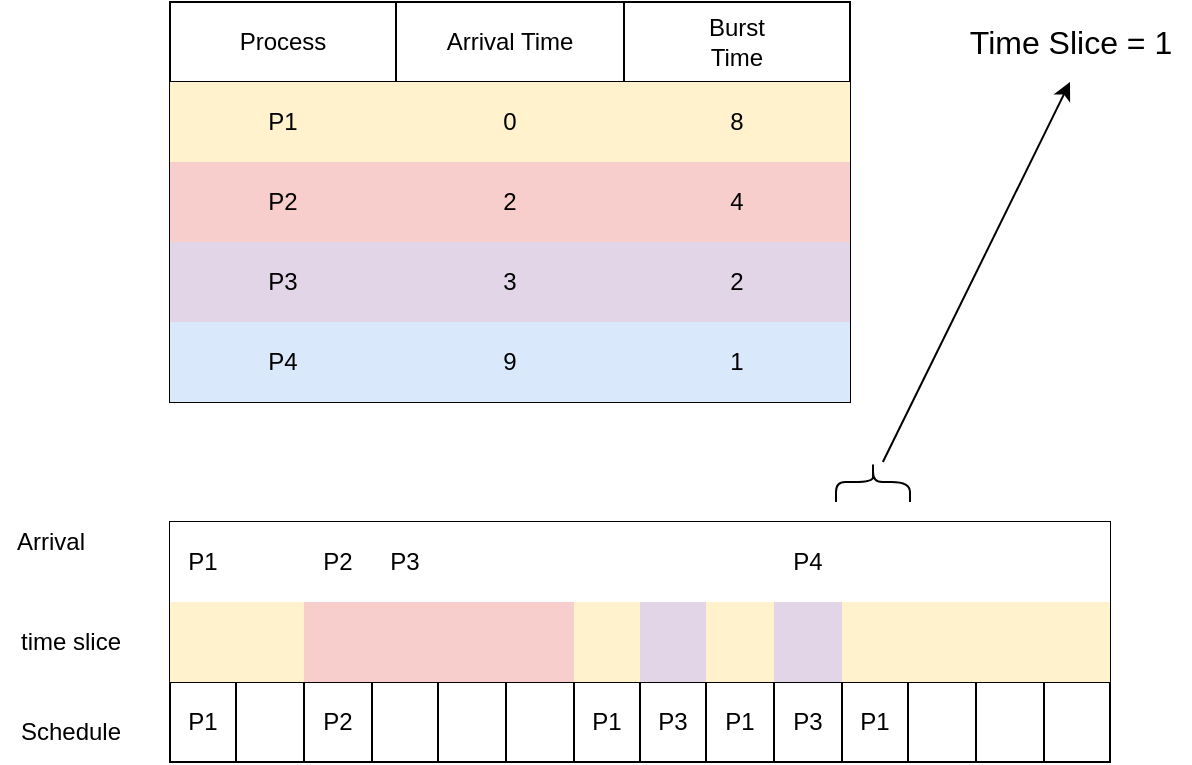 <mxfile version="13.5.4" type="github">
  <diagram id="zdbUkcseA9FGFkvUiTzm" name="Page-1">
    <mxGraphModel dx="746" dy="971" grid="1" gridSize="10" guides="1" tooltips="1" connect="1" arrows="1" fold="1" page="1" pageScale="1" pageWidth="827" pageHeight="1169" math="0" shadow="0">
      <root>
        <mxCell id="0" />
        <mxCell id="1" parent="0" />
        <mxCell id="i4WKR2zMAyOPkdTVrXTG-1" value="" style="shape=table;html=1;whiteSpace=wrap;startSize=0;container=1;collapsible=0;childLayout=tableLayout;" vertex="1" parent="1">
          <mxGeometry x="190" y="220" width="340" height="200" as="geometry" />
        </mxCell>
        <mxCell id="i4WKR2zMAyOPkdTVrXTG-2" value="" style="shape=partialRectangle;html=1;whiteSpace=wrap;collapsible=0;dropTarget=0;pointerEvents=0;fillColor=none;top=0;left=0;bottom=0;right=0;points=[[0,0.5],[1,0.5]];portConstraint=eastwest;" vertex="1" parent="i4WKR2zMAyOPkdTVrXTG-1">
          <mxGeometry width="340" height="40" as="geometry" />
        </mxCell>
        <mxCell id="i4WKR2zMAyOPkdTVrXTG-3" value="Process" style="shape=partialRectangle;html=1;whiteSpace=wrap;connectable=0;overflow=hidden;fillColor=none;top=0;left=0;bottom=0;right=0;" vertex="1" parent="i4WKR2zMAyOPkdTVrXTG-2">
          <mxGeometry width="113" height="40" as="geometry" />
        </mxCell>
        <mxCell id="i4WKR2zMAyOPkdTVrXTG-4" value="Arrival Time" style="shape=partialRectangle;html=1;whiteSpace=wrap;connectable=0;overflow=hidden;fillColor=none;top=0;left=0;bottom=0;right=0;" vertex="1" parent="i4WKR2zMAyOPkdTVrXTG-2">
          <mxGeometry x="113" width="114" height="40" as="geometry" />
        </mxCell>
        <mxCell id="i4WKR2zMAyOPkdTVrXTG-5" value="Burst&lt;br&gt;Time" style="shape=partialRectangle;html=1;whiteSpace=wrap;connectable=0;overflow=hidden;fillColor=none;top=0;left=0;bottom=0;right=0;" vertex="1" parent="i4WKR2zMAyOPkdTVrXTG-2">
          <mxGeometry x="227" width="113" height="40" as="geometry" />
        </mxCell>
        <mxCell id="i4WKR2zMAyOPkdTVrXTG-6" value="" style="shape=partialRectangle;html=1;whiteSpace=wrap;collapsible=0;dropTarget=0;pointerEvents=0;fillColor=none;top=0;left=0;bottom=0;right=0;points=[[0,0.5],[1,0.5]];portConstraint=eastwest;" vertex="1" parent="i4WKR2zMAyOPkdTVrXTG-1">
          <mxGeometry y="40" width="340" height="40" as="geometry" />
        </mxCell>
        <mxCell id="i4WKR2zMAyOPkdTVrXTG-7" value="P1" style="shape=partialRectangle;html=1;whiteSpace=wrap;connectable=0;overflow=hidden;fillColor=#fff2cc;top=0;left=0;bottom=0;right=0;strokeColor=#d6b656;" vertex="1" parent="i4WKR2zMAyOPkdTVrXTG-6">
          <mxGeometry width="113" height="40" as="geometry" />
        </mxCell>
        <mxCell id="i4WKR2zMAyOPkdTVrXTG-8" value="0" style="shape=partialRectangle;html=1;whiteSpace=wrap;connectable=0;overflow=hidden;fillColor=#fff2cc;top=0;left=0;bottom=0;right=0;strokeColor=#d6b656;" vertex="1" parent="i4WKR2zMAyOPkdTVrXTG-6">
          <mxGeometry x="113" width="114" height="40" as="geometry" />
        </mxCell>
        <mxCell id="i4WKR2zMAyOPkdTVrXTG-9" value="8" style="shape=partialRectangle;html=1;whiteSpace=wrap;connectable=0;overflow=hidden;fillColor=#fff2cc;top=0;left=0;bottom=0;right=0;strokeColor=#d6b656;" vertex="1" parent="i4WKR2zMAyOPkdTVrXTG-6">
          <mxGeometry x="227" width="113" height="40" as="geometry" />
        </mxCell>
        <mxCell id="i4WKR2zMAyOPkdTVrXTG-10" value="" style="shape=partialRectangle;html=1;whiteSpace=wrap;collapsible=0;dropTarget=0;pointerEvents=0;fillColor=none;top=0;left=0;bottom=0;right=0;points=[[0,0.5],[1,0.5]];portConstraint=eastwest;" vertex="1" parent="i4WKR2zMAyOPkdTVrXTG-1">
          <mxGeometry y="80" width="340" height="40" as="geometry" />
        </mxCell>
        <mxCell id="i4WKR2zMAyOPkdTVrXTG-11" value="P2" style="shape=partialRectangle;html=1;whiteSpace=wrap;connectable=0;overflow=hidden;fillColor=#f8cecc;top=0;left=0;bottom=0;right=0;strokeColor=#b85450;" vertex="1" parent="i4WKR2zMAyOPkdTVrXTG-10">
          <mxGeometry width="113" height="40" as="geometry" />
        </mxCell>
        <mxCell id="i4WKR2zMAyOPkdTVrXTG-12" value="2" style="shape=partialRectangle;html=1;whiteSpace=wrap;connectable=0;overflow=hidden;fillColor=#f8cecc;top=0;left=0;bottom=0;right=0;strokeColor=#b85450;" vertex="1" parent="i4WKR2zMAyOPkdTVrXTG-10">
          <mxGeometry x="113" width="114" height="40" as="geometry" />
        </mxCell>
        <mxCell id="i4WKR2zMAyOPkdTVrXTG-13" value="4" style="shape=partialRectangle;html=1;whiteSpace=wrap;connectable=0;overflow=hidden;fillColor=#f8cecc;top=0;left=0;bottom=0;right=0;strokeColor=#b85450;" vertex="1" parent="i4WKR2zMAyOPkdTVrXTG-10">
          <mxGeometry x="227" width="113" height="40" as="geometry" />
        </mxCell>
        <mxCell id="i4WKR2zMAyOPkdTVrXTG-14" value="" style="shape=partialRectangle;html=1;whiteSpace=wrap;collapsible=0;dropTarget=0;pointerEvents=0;fillColor=none;top=0;left=0;bottom=0;right=0;points=[[0,0.5],[1,0.5]];portConstraint=eastwest;" vertex="1" parent="i4WKR2zMAyOPkdTVrXTG-1">
          <mxGeometry y="120" width="340" height="40" as="geometry" />
        </mxCell>
        <mxCell id="i4WKR2zMAyOPkdTVrXTG-15" value="P3" style="shape=partialRectangle;html=1;whiteSpace=wrap;connectable=0;overflow=hidden;fillColor=#e1d5e7;top=0;left=0;bottom=0;right=0;strokeColor=#9673a6;" vertex="1" parent="i4WKR2zMAyOPkdTVrXTG-14">
          <mxGeometry width="113" height="40" as="geometry" />
        </mxCell>
        <mxCell id="i4WKR2zMAyOPkdTVrXTG-16" value="3" style="shape=partialRectangle;html=1;whiteSpace=wrap;connectable=0;overflow=hidden;fillColor=#e1d5e7;top=0;left=0;bottom=0;right=0;strokeColor=#9673a6;" vertex="1" parent="i4WKR2zMAyOPkdTVrXTG-14">
          <mxGeometry x="113" width="114" height="40" as="geometry" />
        </mxCell>
        <mxCell id="i4WKR2zMAyOPkdTVrXTG-17" value="2" style="shape=partialRectangle;html=1;whiteSpace=wrap;connectable=0;overflow=hidden;fillColor=#e1d5e7;top=0;left=0;bottom=0;right=0;strokeColor=#9673a6;" vertex="1" parent="i4WKR2zMAyOPkdTVrXTG-14">
          <mxGeometry x="227" width="113" height="40" as="geometry" />
        </mxCell>
        <mxCell id="i4WKR2zMAyOPkdTVrXTG-18" value="" style="shape=partialRectangle;html=1;whiteSpace=wrap;collapsible=0;dropTarget=0;pointerEvents=0;fillColor=none;top=0;left=0;bottom=0;right=0;points=[[0,0.5],[1,0.5]];portConstraint=eastwest;" vertex="1" parent="i4WKR2zMAyOPkdTVrXTG-1">
          <mxGeometry y="160" width="340" height="40" as="geometry" />
        </mxCell>
        <mxCell id="i4WKR2zMAyOPkdTVrXTG-19" value="P4" style="shape=partialRectangle;html=1;whiteSpace=wrap;connectable=0;overflow=hidden;fillColor=#dae8fc;top=0;left=0;bottom=0;right=0;strokeColor=#6c8ebf;" vertex="1" parent="i4WKR2zMAyOPkdTVrXTG-18">
          <mxGeometry width="113" height="40" as="geometry" />
        </mxCell>
        <mxCell id="i4WKR2zMAyOPkdTVrXTG-20" value="9" style="shape=partialRectangle;html=1;whiteSpace=wrap;connectable=0;overflow=hidden;fillColor=#dae8fc;top=0;left=0;bottom=0;right=0;strokeColor=#6c8ebf;" vertex="1" parent="i4WKR2zMAyOPkdTVrXTG-18">
          <mxGeometry x="113" width="114" height="40" as="geometry" />
        </mxCell>
        <mxCell id="i4WKR2zMAyOPkdTVrXTG-21" value="1" style="shape=partialRectangle;html=1;whiteSpace=wrap;connectable=0;overflow=hidden;fillColor=#dae8fc;top=0;left=0;bottom=0;right=0;strokeColor=#6c8ebf;" vertex="1" parent="i4WKR2zMAyOPkdTVrXTG-18">
          <mxGeometry x="227" width="113" height="40" as="geometry" />
        </mxCell>
        <mxCell id="i4WKR2zMAyOPkdTVrXTG-22" value="" style="shape=table;html=1;whiteSpace=wrap;startSize=0;container=1;collapsible=0;childLayout=tableLayout;" vertex="1" parent="1">
          <mxGeometry x="190" y="480" width="470" height="120" as="geometry" />
        </mxCell>
        <mxCell id="i4WKR2zMAyOPkdTVrXTG-23" style="shape=partialRectangle;html=1;whiteSpace=wrap;collapsible=0;dropTarget=0;pointerEvents=0;fillColor=none;top=0;left=0;bottom=0;right=0;points=[[0,0.5],[1,0.5]];portConstraint=eastwest;" vertex="1" parent="i4WKR2zMAyOPkdTVrXTG-22">
          <mxGeometry width="470" height="40" as="geometry" />
        </mxCell>
        <mxCell id="i4WKR2zMAyOPkdTVrXTG-24" value="P1" style="shape=partialRectangle;html=1;whiteSpace=wrap;connectable=0;overflow=hidden;top=0;left=0;bottom=0;right=0;" vertex="1" parent="i4WKR2zMAyOPkdTVrXTG-23">
          <mxGeometry width="33" height="40" as="geometry" />
        </mxCell>
        <mxCell id="i4WKR2zMAyOPkdTVrXTG-25" style="shape=partialRectangle;html=1;whiteSpace=wrap;connectable=0;overflow=hidden;top=0;left=0;bottom=0;right=0;" vertex="1" parent="i4WKR2zMAyOPkdTVrXTG-23">
          <mxGeometry x="33" width="34" height="40" as="geometry" />
        </mxCell>
        <mxCell id="i4WKR2zMAyOPkdTVrXTG-26" value="P2" style="shape=partialRectangle;html=1;whiteSpace=wrap;connectable=0;overflow=hidden;top=0;left=0;bottom=0;right=0;" vertex="1" parent="i4WKR2zMAyOPkdTVrXTG-23">
          <mxGeometry x="67" width="34" height="40" as="geometry" />
        </mxCell>
        <mxCell id="i4WKR2zMAyOPkdTVrXTG-27" value="P3" style="shape=partialRectangle;html=1;whiteSpace=wrap;connectable=0;overflow=hidden;top=0;left=0;bottom=0;right=0;" vertex="1" parent="i4WKR2zMAyOPkdTVrXTG-23">
          <mxGeometry x="101" width="33" height="40" as="geometry" />
        </mxCell>
        <mxCell id="i4WKR2zMAyOPkdTVrXTG-28" style="shape=partialRectangle;html=1;whiteSpace=wrap;connectable=0;overflow=hidden;top=0;left=0;bottom=0;right=0;" vertex="1" parent="i4WKR2zMAyOPkdTVrXTG-23">
          <mxGeometry x="134" width="34" height="40" as="geometry" />
        </mxCell>
        <mxCell id="i4WKR2zMAyOPkdTVrXTG-29" value="" style="shape=partialRectangle;html=1;whiteSpace=wrap;connectable=0;overflow=hidden;top=0;left=0;bottom=0;right=0;" vertex="1" parent="i4WKR2zMAyOPkdTVrXTG-23">
          <mxGeometry x="168" width="34" height="40" as="geometry" />
        </mxCell>
        <mxCell id="i4WKR2zMAyOPkdTVrXTG-30" style="shape=partialRectangle;html=1;whiteSpace=wrap;connectable=0;overflow=hidden;top=0;left=0;bottom=0;right=0;" vertex="1" parent="i4WKR2zMAyOPkdTVrXTG-23">
          <mxGeometry x="202" width="33" height="40" as="geometry" />
        </mxCell>
        <mxCell id="i4WKR2zMAyOPkdTVrXTG-31" style="shape=partialRectangle;html=1;whiteSpace=wrap;connectable=0;overflow=hidden;top=0;left=0;bottom=0;right=0;" vertex="1" parent="i4WKR2zMAyOPkdTVrXTG-23">
          <mxGeometry x="235" width="33" height="40" as="geometry" />
        </mxCell>
        <mxCell id="i4WKR2zMAyOPkdTVrXTG-32" style="shape=partialRectangle;html=1;whiteSpace=wrap;connectable=0;overflow=hidden;top=0;left=0;bottom=0;right=0;" vertex="1" parent="i4WKR2zMAyOPkdTVrXTG-23">
          <mxGeometry x="268" width="34" height="40" as="geometry" />
        </mxCell>
        <mxCell id="i4WKR2zMAyOPkdTVrXTG-33" value="P4" style="shape=partialRectangle;html=1;whiteSpace=wrap;connectable=0;overflow=hidden;top=0;left=0;bottom=0;right=0;" vertex="1" parent="i4WKR2zMAyOPkdTVrXTG-23">
          <mxGeometry x="302" width="34" height="40" as="geometry" />
        </mxCell>
        <mxCell id="i4WKR2zMAyOPkdTVrXTG-34" style="shape=partialRectangle;html=1;whiteSpace=wrap;connectable=0;overflow=hidden;top=0;left=0;bottom=0;right=0;" vertex="1" parent="i4WKR2zMAyOPkdTVrXTG-23">
          <mxGeometry x="336" width="33" height="40" as="geometry" />
        </mxCell>
        <mxCell id="i4WKR2zMAyOPkdTVrXTG-35" style="shape=partialRectangle;html=1;whiteSpace=wrap;connectable=0;overflow=hidden;top=0;left=0;bottom=0;right=0;" vertex="1" parent="i4WKR2zMAyOPkdTVrXTG-23">
          <mxGeometry x="369" width="34" height="40" as="geometry" />
        </mxCell>
        <mxCell id="i4WKR2zMAyOPkdTVrXTG-36" style="shape=partialRectangle;html=1;whiteSpace=wrap;connectable=0;overflow=hidden;top=0;left=0;bottom=0;right=0;" vertex="1" parent="i4WKR2zMAyOPkdTVrXTG-23">
          <mxGeometry x="403" width="34" height="40" as="geometry" />
        </mxCell>
        <mxCell id="i4WKR2zMAyOPkdTVrXTG-37" style="shape=partialRectangle;html=1;whiteSpace=wrap;connectable=0;overflow=hidden;top=0;left=0;bottom=0;right=0;" vertex="1" parent="i4WKR2zMAyOPkdTVrXTG-23">
          <mxGeometry x="437" width="33" height="40" as="geometry" />
        </mxCell>
        <mxCell id="i4WKR2zMAyOPkdTVrXTG-38" value="" style="shape=partialRectangle;html=1;whiteSpace=wrap;collapsible=0;dropTarget=0;pointerEvents=0;fillColor=none;top=0;left=0;bottom=0;right=0;points=[[0,0.5],[1,0.5]];portConstraint=eastwest;" vertex="1" parent="i4WKR2zMAyOPkdTVrXTG-22">
          <mxGeometry y="40" width="470" height="40" as="geometry" />
        </mxCell>
        <mxCell id="i4WKR2zMAyOPkdTVrXTG-39" value="" style="shape=partialRectangle;html=1;whiteSpace=wrap;connectable=0;overflow=hidden;fillColor=#fff2cc;top=0;left=0;bottom=0;right=0;strokeColor=#d6b656;" vertex="1" parent="i4WKR2zMAyOPkdTVrXTG-38">
          <mxGeometry width="33" height="40" as="geometry" />
        </mxCell>
        <mxCell id="i4WKR2zMAyOPkdTVrXTG-40" value="" style="shape=partialRectangle;html=1;whiteSpace=wrap;connectable=0;overflow=hidden;fillColor=#fff2cc;top=0;left=0;bottom=0;right=0;strokeColor=#d6b656;" vertex="1" parent="i4WKR2zMAyOPkdTVrXTG-38">
          <mxGeometry x="33" width="34" height="40" as="geometry" />
        </mxCell>
        <mxCell id="i4WKR2zMAyOPkdTVrXTG-41" value="" style="shape=partialRectangle;html=1;whiteSpace=wrap;connectable=0;overflow=hidden;fillColor=#f8cecc;top=0;left=0;bottom=0;right=0;strokeColor=#b85450;" vertex="1" parent="i4WKR2zMAyOPkdTVrXTG-38">
          <mxGeometry x="67" width="34" height="40" as="geometry" />
        </mxCell>
        <mxCell id="i4WKR2zMAyOPkdTVrXTG-42" value="" style="shape=partialRectangle;html=1;whiteSpace=wrap;connectable=0;overflow=hidden;fillColor=#f8cecc;top=0;left=0;bottom=0;right=0;strokeColor=#b85450;" vertex="1" parent="i4WKR2zMAyOPkdTVrXTG-38">
          <mxGeometry x="101" width="33" height="40" as="geometry" />
        </mxCell>
        <mxCell id="i4WKR2zMAyOPkdTVrXTG-43" value="" style="shape=partialRectangle;html=1;whiteSpace=wrap;connectable=0;overflow=hidden;fillColor=#f8cecc;top=0;left=0;bottom=0;right=0;strokeColor=#b85450;" vertex="1" parent="i4WKR2zMAyOPkdTVrXTG-38">
          <mxGeometry x="134" width="34" height="40" as="geometry" />
        </mxCell>
        <mxCell id="i4WKR2zMAyOPkdTVrXTG-44" value="" style="shape=partialRectangle;html=1;whiteSpace=wrap;connectable=0;overflow=hidden;fillColor=#f8cecc;top=0;left=0;bottom=0;right=0;strokeColor=#b85450;" vertex="1" parent="i4WKR2zMAyOPkdTVrXTG-38">
          <mxGeometry x="168" width="34" height="40" as="geometry" />
        </mxCell>
        <mxCell id="i4WKR2zMAyOPkdTVrXTG-45" value="" style="shape=partialRectangle;html=1;whiteSpace=wrap;connectable=0;overflow=hidden;fillColor=#fff2cc;top=0;left=0;bottom=0;right=0;strokeColor=#d6b656;" vertex="1" parent="i4WKR2zMAyOPkdTVrXTG-38">
          <mxGeometry x="202" width="33" height="40" as="geometry" />
        </mxCell>
        <mxCell id="i4WKR2zMAyOPkdTVrXTG-46" value="" style="shape=partialRectangle;html=1;whiteSpace=wrap;connectable=0;overflow=hidden;fillColor=#e1d5e7;top=0;left=0;bottom=0;right=0;strokeColor=#9673a6;" vertex="1" parent="i4WKR2zMAyOPkdTVrXTG-38">
          <mxGeometry x="235" width="33" height="40" as="geometry" />
        </mxCell>
        <mxCell id="i4WKR2zMAyOPkdTVrXTG-47" value="" style="shape=partialRectangle;html=1;whiteSpace=wrap;connectable=0;overflow=hidden;fillColor=#fff2cc;top=0;left=0;bottom=0;right=0;strokeColor=#d6b656;" vertex="1" parent="i4WKR2zMAyOPkdTVrXTG-38">
          <mxGeometry x="268" width="34" height="40" as="geometry" />
        </mxCell>
        <mxCell id="i4WKR2zMAyOPkdTVrXTG-48" value="" style="shape=partialRectangle;html=1;whiteSpace=wrap;connectable=0;overflow=hidden;fillColor=#e1d5e7;top=0;left=0;bottom=0;right=0;strokeColor=#9673a6;" vertex="1" parent="i4WKR2zMAyOPkdTVrXTG-38">
          <mxGeometry x="302" width="34" height="40" as="geometry" />
        </mxCell>
        <mxCell id="i4WKR2zMAyOPkdTVrXTG-49" value="" style="shape=partialRectangle;html=1;whiteSpace=wrap;connectable=0;overflow=hidden;fillColor=#fff2cc;top=0;left=0;bottom=0;right=0;strokeColor=#d6b656;" vertex="1" parent="i4WKR2zMAyOPkdTVrXTG-38">
          <mxGeometry x="336" width="33" height="40" as="geometry" />
        </mxCell>
        <mxCell id="i4WKR2zMAyOPkdTVrXTG-50" value="" style="shape=partialRectangle;html=1;whiteSpace=wrap;connectable=0;overflow=hidden;fillColor=#fff2cc;top=0;left=0;bottom=0;right=0;strokeColor=#d6b656;" vertex="1" parent="i4WKR2zMAyOPkdTVrXTG-38">
          <mxGeometry x="369" width="34" height="40" as="geometry" />
        </mxCell>
        <mxCell id="i4WKR2zMAyOPkdTVrXTG-51" value="" style="shape=partialRectangle;html=1;whiteSpace=wrap;connectable=0;overflow=hidden;fillColor=#fff2cc;top=0;left=0;bottom=0;right=0;strokeColor=#d6b656;" vertex="1" parent="i4WKR2zMAyOPkdTVrXTG-38">
          <mxGeometry x="403" width="34" height="40" as="geometry" />
        </mxCell>
        <mxCell id="i4WKR2zMAyOPkdTVrXTG-52" value="" style="shape=partialRectangle;html=1;whiteSpace=wrap;connectable=0;overflow=hidden;fillColor=#fff2cc;top=0;left=0;bottom=0;right=0;strokeColor=#d6b656;" vertex="1" parent="i4WKR2zMAyOPkdTVrXTG-38">
          <mxGeometry x="437" width="33" height="40" as="geometry" />
        </mxCell>
        <mxCell id="i4WKR2zMAyOPkdTVrXTG-53" value="" style="shape=partialRectangle;html=1;whiteSpace=wrap;collapsible=0;dropTarget=0;pointerEvents=0;fillColor=none;top=0;left=0;bottom=0;right=0;points=[[0,0.5],[1,0.5]];portConstraint=eastwest;" vertex="1" parent="i4WKR2zMAyOPkdTVrXTG-22">
          <mxGeometry y="80" width="470" height="40" as="geometry" />
        </mxCell>
        <mxCell id="i4WKR2zMAyOPkdTVrXTG-54" value="P1" style="shape=partialRectangle;html=1;whiteSpace=wrap;connectable=0;overflow=hidden;fillColor=none;top=0;left=0;bottom=0;right=0;" vertex="1" parent="i4WKR2zMAyOPkdTVrXTG-53">
          <mxGeometry width="33" height="40" as="geometry" />
        </mxCell>
        <mxCell id="i4WKR2zMAyOPkdTVrXTG-55" value="" style="shape=partialRectangle;html=1;whiteSpace=wrap;connectable=0;overflow=hidden;fillColor=none;top=0;left=0;bottom=0;right=0;" vertex="1" parent="i4WKR2zMAyOPkdTVrXTG-53">
          <mxGeometry x="33" width="34" height="40" as="geometry" />
        </mxCell>
        <mxCell id="i4WKR2zMAyOPkdTVrXTG-56" value="P2" style="shape=partialRectangle;html=1;whiteSpace=wrap;connectable=0;overflow=hidden;fillColor=none;top=0;left=0;bottom=0;right=0;" vertex="1" parent="i4WKR2zMAyOPkdTVrXTG-53">
          <mxGeometry x="67" width="34" height="40" as="geometry" />
        </mxCell>
        <mxCell id="i4WKR2zMAyOPkdTVrXTG-57" value="" style="shape=partialRectangle;html=1;whiteSpace=wrap;connectable=0;overflow=hidden;fillColor=none;top=0;left=0;bottom=0;right=0;" vertex="1" parent="i4WKR2zMAyOPkdTVrXTG-53">
          <mxGeometry x="101" width="33" height="40" as="geometry" />
        </mxCell>
        <mxCell id="i4WKR2zMAyOPkdTVrXTG-58" value="" style="shape=partialRectangle;html=1;whiteSpace=wrap;connectable=0;overflow=hidden;fillColor=none;top=0;left=0;bottom=0;right=0;" vertex="1" parent="i4WKR2zMAyOPkdTVrXTG-53">
          <mxGeometry x="134" width="34" height="40" as="geometry" />
        </mxCell>
        <mxCell id="i4WKR2zMAyOPkdTVrXTG-59" value="" style="shape=partialRectangle;html=1;whiteSpace=wrap;connectable=0;overflow=hidden;fillColor=none;top=0;left=0;bottom=0;right=0;" vertex="1" parent="i4WKR2zMAyOPkdTVrXTG-53">
          <mxGeometry x="168" width="34" height="40" as="geometry" />
        </mxCell>
        <mxCell id="i4WKR2zMAyOPkdTVrXTG-60" value="P1" style="shape=partialRectangle;html=1;whiteSpace=wrap;connectable=0;overflow=hidden;fillColor=none;top=0;left=0;bottom=0;right=0;" vertex="1" parent="i4WKR2zMAyOPkdTVrXTG-53">
          <mxGeometry x="202" width="33" height="40" as="geometry" />
        </mxCell>
        <mxCell id="i4WKR2zMAyOPkdTVrXTG-61" value="P3" style="shape=partialRectangle;html=1;whiteSpace=wrap;connectable=0;overflow=hidden;fillColor=none;top=0;left=0;bottom=0;right=0;" vertex="1" parent="i4WKR2zMAyOPkdTVrXTG-53">
          <mxGeometry x="235" width="33" height="40" as="geometry" />
        </mxCell>
        <mxCell id="i4WKR2zMAyOPkdTVrXTG-62" value="P1" style="shape=partialRectangle;html=1;whiteSpace=wrap;connectable=0;overflow=hidden;fillColor=none;top=0;left=0;bottom=0;right=0;" vertex="1" parent="i4WKR2zMAyOPkdTVrXTG-53">
          <mxGeometry x="268" width="34" height="40" as="geometry" />
        </mxCell>
        <mxCell id="i4WKR2zMAyOPkdTVrXTG-63" value="P3" style="shape=partialRectangle;html=1;whiteSpace=wrap;connectable=0;overflow=hidden;fillColor=none;top=0;left=0;bottom=0;right=0;" vertex="1" parent="i4WKR2zMAyOPkdTVrXTG-53">
          <mxGeometry x="302" width="34" height="40" as="geometry" />
        </mxCell>
        <mxCell id="i4WKR2zMAyOPkdTVrXTG-64" value="P1" style="shape=partialRectangle;html=1;whiteSpace=wrap;connectable=0;overflow=hidden;fillColor=none;top=0;left=0;bottom=0;right=0;" vertex="1" parent="i4WKR2zMAyOPkdTVrXTG-53">
          <mxGeometry x="336" width="33" height="40" as="geometry" />
        </mxCell>
        <mxCell id="i4WKR2zMAyOPkdTVrXTG-65" value="" style="shape=partialRectangle;html=1;whiteSpace=wrap;connectable=0;overflow=hidden;fillColor=none;top=0;left=0;bottom=0;right=0;" vertex="1" parent="i4WKR2zMAyOPkdTVrXTG-53">
          <mxGeometry x="369" width="34" height="40" as="geometry" />
        </mxCell>
        <mxCell id="i4WKR2zMAyOPkdTVrXTG-66" value="" style="shape=partialRectangle;html=1;whiteSpace=wrap;connectable=0;overflow=hidden;fillColor=none;top=0;left=0;bottom=0;right=0;" vertex="1" parent="i4WKR2zMAyOPkdTVrXTG-53">
          <mxGeometry x="403" width="34" height="40" as="geometry" />
        </mxCell>
        <mxCell id="i4WKR2zMAyOPkdTVrXTG-67" value="" style="shape=partialRectangle;html=1;whiteSpace=wrap;connectable=0;overflow=hidden;fillColor=none;top=0;left=0;bottom=0;right=0;" vertex="1" parent="i4WKR2zMAyOPkdTVrXTG-53">
          <mxGeometry x="437" width="33" height="40" as="geometry" />
        </mxCell>
        <mxCell id="i4WKR2zMAyOPkdTVrXTG-68" value="Schedule" style="text;html=1;align=center;verticalAlign=middle;resizable=0;points=[];autosize=1;" vertex="1" parent="1">
          <mxGeometry x="105" y="575" width="70" height="20" as="geometry" />
        </mxCell>
        <mxCell id="i4WKR2zMAyOPkdTVrXTG-69" style="rounded=0;orthogonalLoop=1;jettySize=auto;html=1;" edge="1" parent="1" source="i4WKR2zMAyOPkdTVrXTG-70">
          <mxGeometry relative="1" as="geometry">
            <mxPoint x="640" y="260" as="targetPoint" />
          </mxGeometry>
        </mxCell>
        <mxCell id="i4WKR2zMAyOPkdTVrXTG-70" value="" style="shape=curlyBracket;whiteSpace=wrap;html=1;rounded=1;direction=south;" vertex="1" parent="1">
          <mxGeometry x="523" y="450" width="37" height="20" as="geometry" />
        </mxCell>
        <mxCell id="i4WKR2zMAyOPkdTVrXTG-71" value="&lt;font style=&quot;font-size: 16px&quot;&gt;Time Slice = 1&lt;/font&gt;" style="text;html=1;align=center;verticalAlign=middle;resizable=0;points=[];autosize=1;" vertex="1" parent="1">
          <mxGeometry x="580" y="230" width="120" height="20" as="geometry" />
        </mxCell>
        <mxCell id="i4WKR2zMAyOPkdTVrXTG-72" value="Arrival" style="text;html=1;align=center;verticalAlign=middle;resizable=0;points=[];autosize=1;" vertex="1" parent="1">
          <mxGeometry x="105" y="480" width="50" height="20" as="geometry" />
        </mxCell>
        <mxCell id="i4WKR2zMAyOPkdTVrXTG-73" value="time slice" style="text;html=1;align=center;verticalAlign=middle;resizable=0;points=[];autosize=1;" vertex="1" parent="1">
          <mxGeometry x="105" y="530" width="70" height="20" as="geometry" />
        </mxCell>
      </root>
    </mxGraphModel>
  </diagram>
</mxfile>
